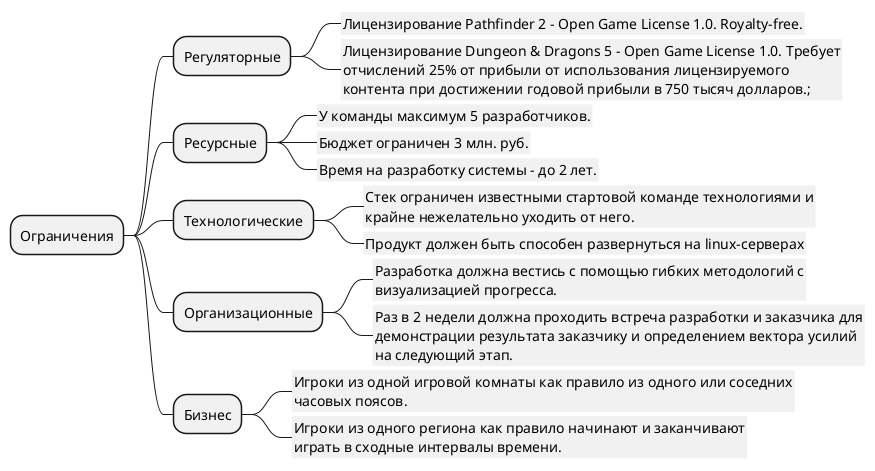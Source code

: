 @startmindmap
<style>
leafNode {
    MaximumWidth 500
    LineColor none
    RoundCorner 0
    Padding 2
    Margin 2
}
</style>
* Ограничения

** Регуляторные
*** Лицензирование Pathfinder 2 - Open Game License 1.0. Royalty-free.
*** Лицензирование Dungeon & Dragons 5 - Open Game License 1.0. Требует отчислений 25% от прибыли от использования лицензируемого контента при достижении годовой прибыли в 750 тысяч долларов.;

** Ресурсные
*** У команды максимум 5 разработчиков.
*** Бюджет ограничен 3 млн. руб.
*** Время на разработку системы - до 2 лет.

** Технологические
*** Стек ограничен известными стартовой команде технологиями и крайне нежелательно уходить от него.
*** Продукт должен быть способен развернуться на linux-серверах

** Организационные
*** Разработка должна вестись с помощью гибких методологий с визуализацией прогресса.
*** Раз в 2 недели должна проходить встреча разработки и заказчика для демонстрации результата заказчику и определением вектора усилий на следующий этап.

** Бизнес
*** Игроки из одной игровой комнаты как правило из одного или соседних часовых поясов.
*** Игроки из одного региона как правило начинают и заканчивают играть в сходные интервалы времени.
@enduml
